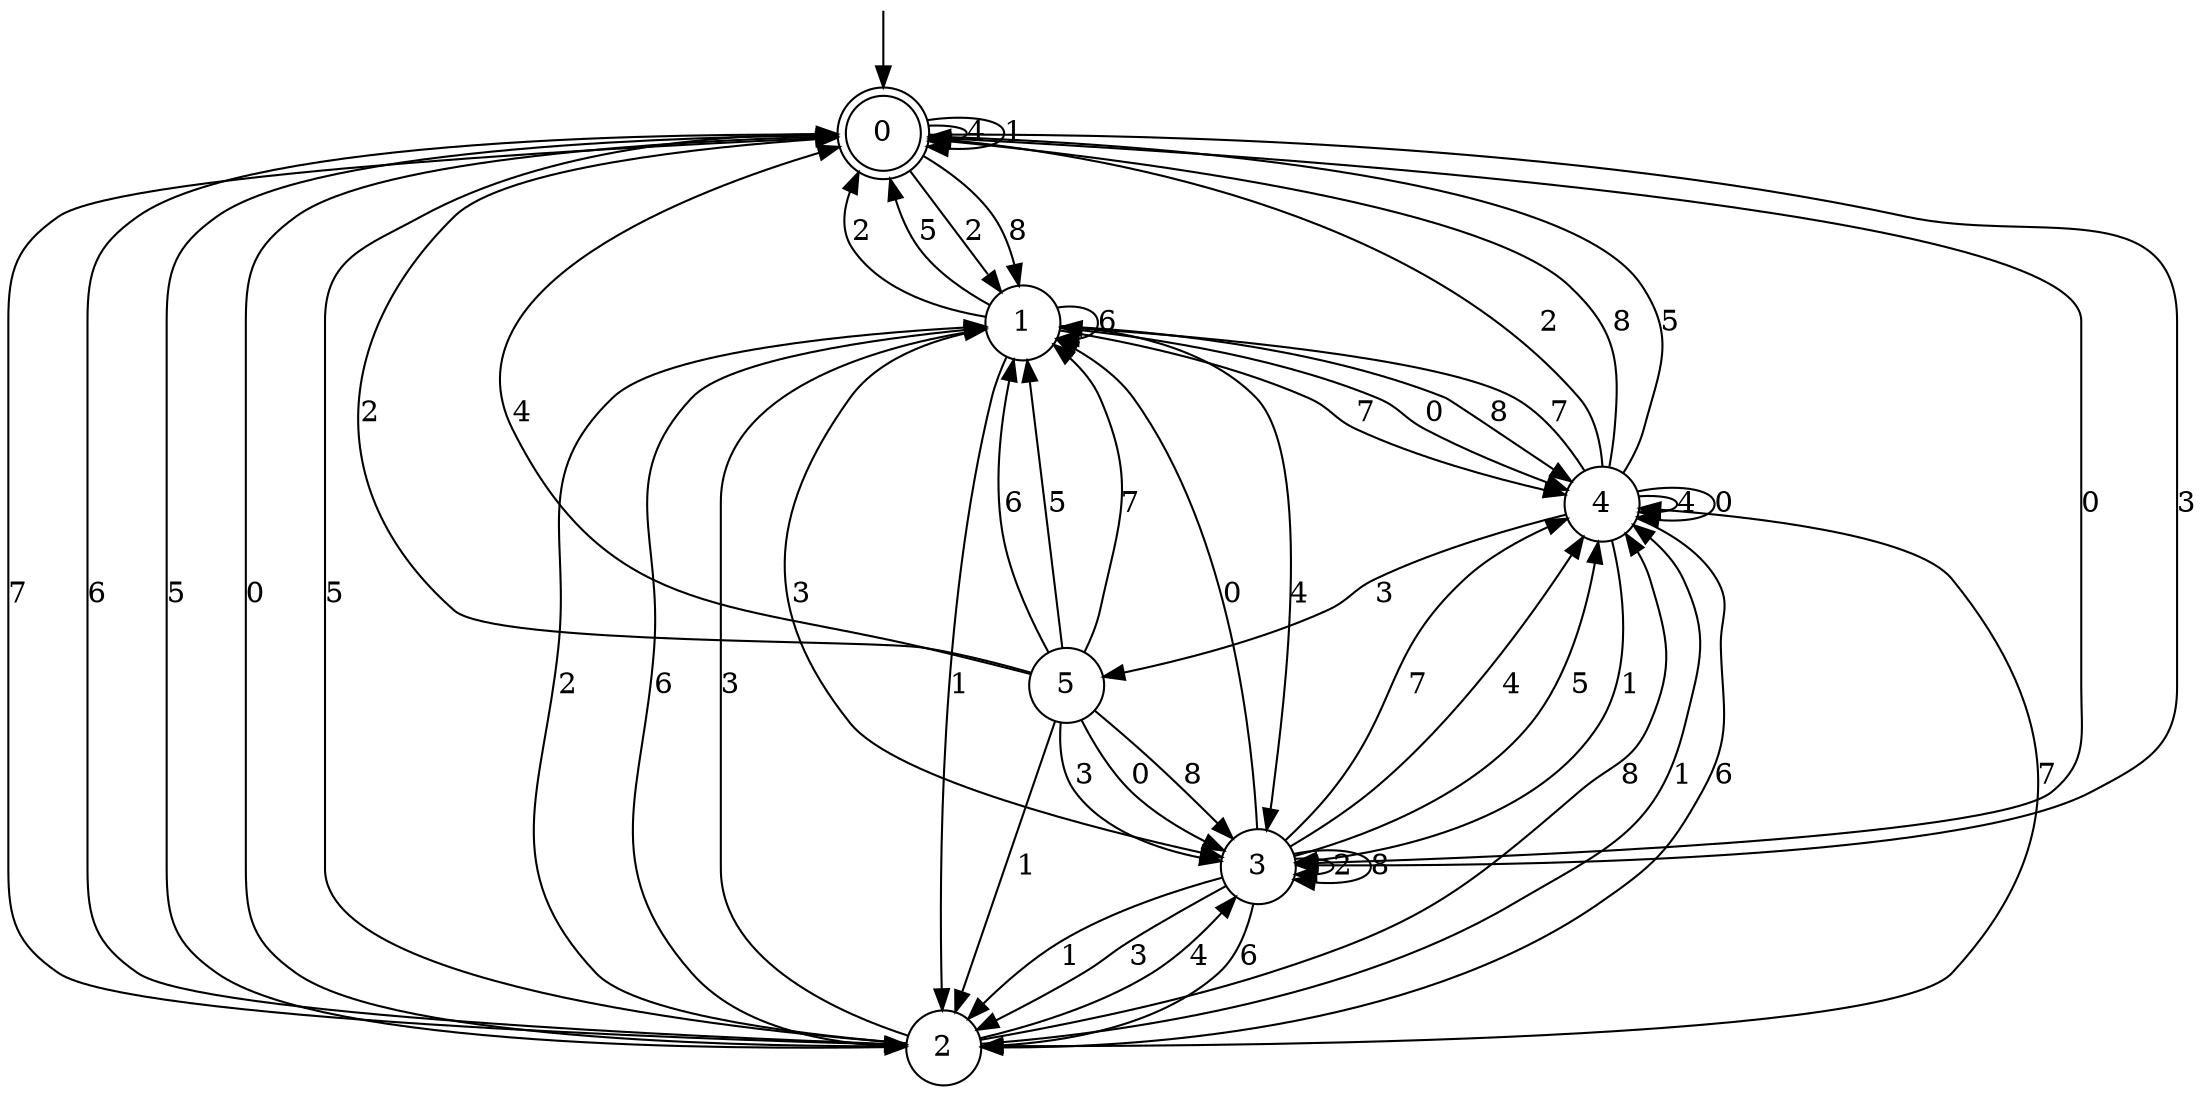 digraph g {

	s0 [shape="doublecircle" label="0"];
	s1 [shape="circle" label="1"];
	s2 [shape="circle" label="2"];
	s3 [shape="circle" label="3"];
	s4 [shape="circle" label="4"];
	s5 [shape="circle" label="5"];
	s0 -> s1 [label="2"];
	s0 -> s2 [label="7"];
	s0 -> s0 [label="4"];
	s0 -> s3 [label="0"];
	s0 -> s2 [label="6"];
	s0 -> s1 [label="8"];
	s0 -> s3 [label="3"];
	s0 -> s0 [label="1"];
	s0 -> s2 [label="5"];
	s1 -> s0 [label="2"];
	s1 -> s4 [label="7"];
	s1 -> s3 [label="4"];
	s1 -> s4 [label="0"];
	s1 -> s1 [label="6"];
	s1 -> s4 [label="8"];
	s1 -> s3 [label="3"];
	s1 -> s2 [label="1"];
	s1 -> s0 [label="5"];
	s2 -> s1 [label="2"];
	s2 -> s4 [label="7"];
	s2 -> s3 [label="4"];
	s2 -> s0 [label="0"];
	s2 -> s1 [label="6"];
	s2 -> s4 [label="8"];
	s2 -> s1 [label="3"];
	s2 -> s4 [label="1"];
	s2 -> s0 [label="5"];
	s3 -> s3 [label="2"];
	s3 -> s4 [label="7"];
	s3 -> s4 [label="4"];
	s3 -> s1 [label="0"];
	s3 -> s2 [label="6"];
	s3 -> s3 [label="8"];
	s3 -> s2 [label="3"];
	s3 -> s2 [label="1"];
	s3 -> s4 [label="5"];
	s4 -> s0 [label="2"];
	s4 -> s1 [label="7"];
	s4 -> s4 [label="4"];
	s4 -> s4 [label="0"];
	s4 -> s2 [label="6"];
	s4 -> s0 [label="8"];
	s4 -> s5 [label="3"];
	s4 -> s3 [label="1"];
	s4 -> s0 [label="5"];
	s5 -> s0 [label="2"];
	s5 -> s1 [label="7"];
	s5 -> s0 [label="4"];
	s5 -> s3 [label="0"];
	s5 -> s1 [label="6"];
	s5 -> s3 [label="8"];
	s5 -> s3 [label="3"];
	s5 -> s2 [label="1"];
	s5 -> s1 [label="5"];

__start0 [label="" shape="none" width="0" height="0"];
__start0 -> s0;

}
